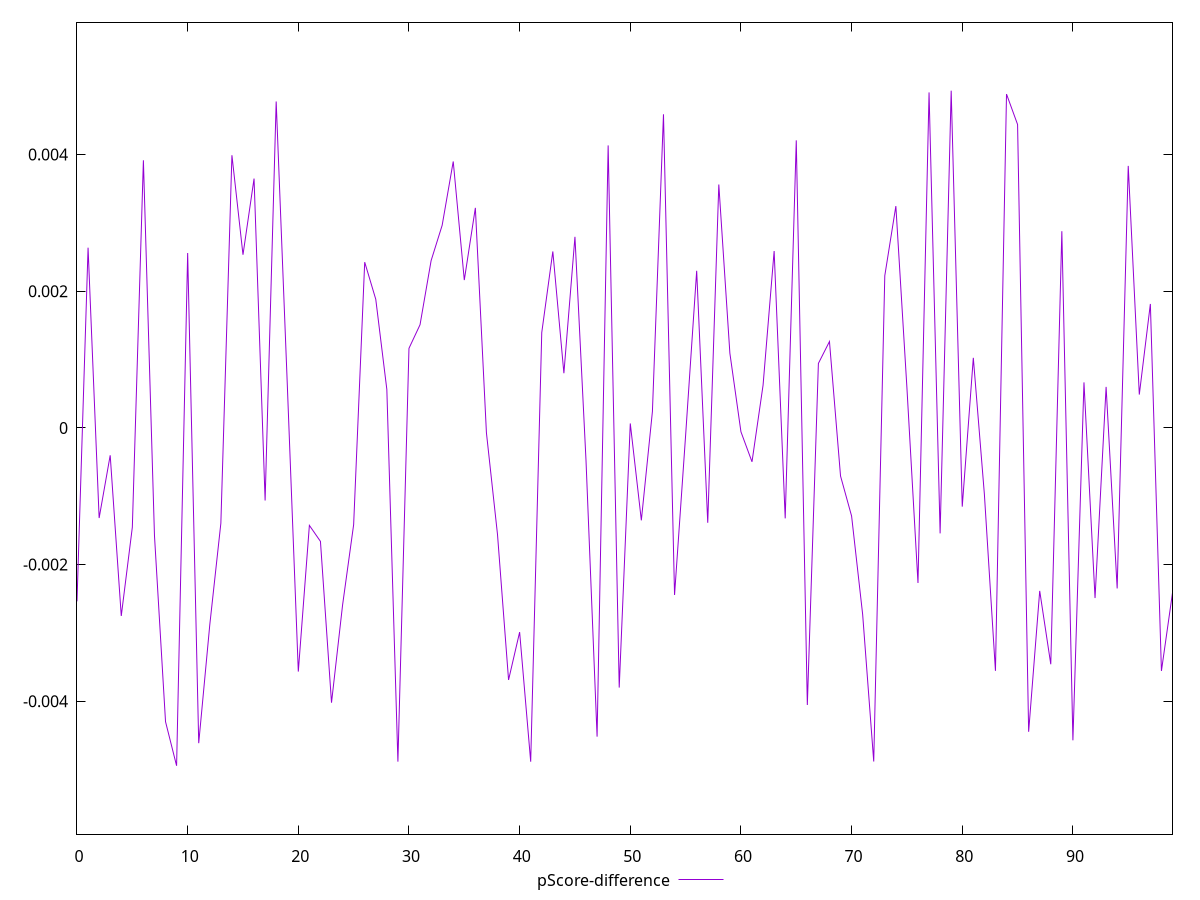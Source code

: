 reset

$pScoreDifference <<EOF
0 -0.0025368517196436846
1 0.0026354097460635773
2 -0.0013186128715694245
3 -0.00040106100508408016
4 -0.002750786076926137
5 -0.0014538904979062295
6 0.003913795753099136
7 -0.001572721703213209
8 -0.004297088850323205
9 -0.004941863849431072
10 0.0025571244481544797
11 -0.0046117191898388255
12 -0.002879914946128048
13 -0.0013954138012824968
14 0.003987337802312196
15 0.0025320162854060024
16 0.0036459743940264744
17 -0.0010624867078228295
18 0.00477389220814084
19 0.0006517116565717407
20 -0.003564579243542254
21 -0.0014262326176642803
22 -0.0016603668616320677
23 -0.004019271356394238
24 -0.0025916224815819566
25 -0.0014154044577651126
26 0.0024237412548354653
27 0.001880504877823097
28 0.0005616765242840716
29 -0.004882165125643989
30 0.0011635356658271645
31 0.0015085612363904266
32 0.0024456922375266643
33 0.0029632520040828725
34 0.003896450106857352
35 0.00216179261558902
36 0.0032177943332056813
37 -0.00007216877696070156
38 -0.0015589237359538988
39 -0.003686595297827555
40 -0.002987155987535739
41 -0.004882641242440644
42 0.0013938683069444346
43 0.002580030623471896
44 0.0007988215183717395
45 0.0027943191952956026
46 -0.0004815210422168814
47 -0.0045163437599001766
48 0.004131272392947638
49 -0.0037981801617623656
50 0.0000645423151840463
51 -0.0013522665915544074
52 0.00023864964099717945
53 0.004586140742552258
54 -0.0024441903202971904
55 -0.0001109668183514323
56 0.0022974214829090123
57 -0.0013882544598281532
58 0.0035592636501221575
59 0.001092502757281788
60 -0.00005708906373780298
61 -0.0004963898732696093
62 0.0006249285419536177
63 0.00258646916183658
64 -0.0013237590517317654
65 0.004204872243457003
66 -0.004052964322548758
67 0.000942836150344184
68 0.001262943636108127
69 -0.0007035354441090602
70 -0.0012895678981389436
71 -0.00272984559167444
72 -0.004879870536419695
73 0.002225614247119756
74 0.003243752242409248
75 0.0005855772595833031
76 -0.002268872420329804
77 0.004906163823027332
78 -0.0015428385646522047
79 0.004931961747639213
80 -0.0011518325457623435
81 0.0010245779610039696
82 -0.0009707985509300743
83 -0.0035539021446481245
84 0.004881734500241652
85 0.004437262231636874
86 -0.004445011365018847
87 -0.0023844213989886454
88 -0.0034571890745836997
89 0.002876049869725561
90 -0.00456968849632855
91 0.0006653195768537845
92 -0.002488672816232107
93 0.0005994916500914327
94 -0.00234868143414102
95 0.0038321832119108112
96 0.00048695612074467487
97 0.001812677772053295
98 -0.0035548185804215038
99 -0.00241266076181168
EOF

set key outside below
set xrange [0:99]
set yrange [-0.005941863849431072:0.005931961747639213]
set trange [-0.005941863849431072:0.005931961747639213]
set terminal svg size 640, 500 enhanced background rgb 'white'
set output "reprap/mainthread-work-breakdown/samples/pages+cached+noexternal+nomedia/pScore-difference/values.svg"

plot $pScoreDifference title "pScore-difference" with line

reset
